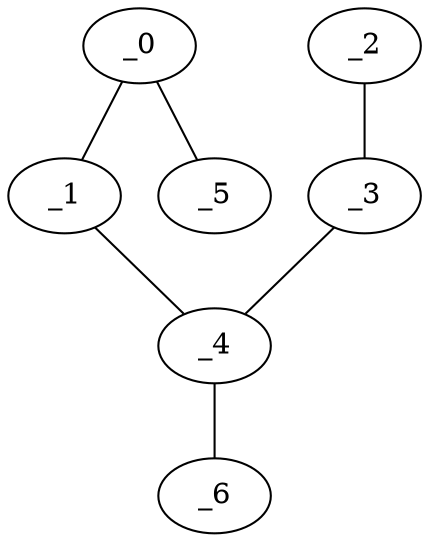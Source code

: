 graph WP1_0030 {
	_0	 [x="0.52",
		y="2.99"];
	_1	 [x="1.27381",
		y="0.949702"];
	_0 -- _1;
	_5	 [x="1.88987",
		y="2.65106"];
	_0 -- _5;
	_4	 [x="1.5",
		y="1.98"];
	_1 -- _4;
	_2	 [x="1.93245",
		y="3.06808"];
	_3	 [x="1.6033",
		y="0.10759"];
	_2 -- _3;
	_3 -- _4;
	_6	 [x="2.77683",
		y="1.51619"];
	_4 -- _6;
}
